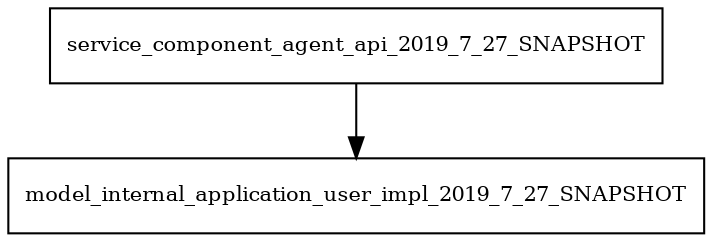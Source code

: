 digraph service_component_agent_api_2019_7_27_SNAPSHOT_dependencies {
  node [shape = box, fontsize=10.0];
  service_component_agent_api_2019_7_27_SNAPSHOT -> model_internal_application_user_impl_2019_7_27_SNAPSHOT;
}
